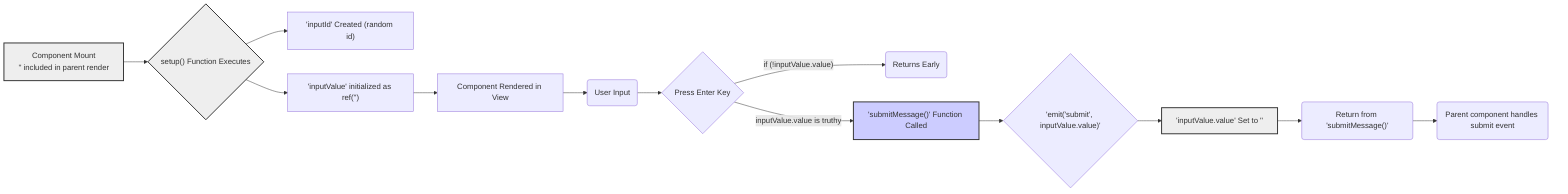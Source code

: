 graph LR
    A["Component Mount
     '<ChatInput>' included in parent render"] --> B{"setup() Function Executes"};
    B --> C["'inputId' Created (random id)"];
    B --> D["'inputValue' initialized as ref('')"];
    D --> E["Component Rendered in View"];
    E --> F("User Input");
    F --> G{"Press Enter Key"};
    G -- "if (!inputValue.value)" --> H("Returns Early");
    G -- "inputValue.value is truthy" --> I["'submitMessage()' Function Called"];
     I --> J{"'emit('submit', inputValue.value)'"};
    J --> K["'inputValue.value' Set to ''"];
    K --> L("Return from 'submitMessage()'");
    L --> M("Parent component handles submit event");
     style I fill:#ccf, stroke:#333,stroke-width:2px
    style A fill:#eee,stroke:#333,stroke-width:2px
     style B fill:#eee,stroke:#333,stroke-width:2px
    style K fill:#eee,stroke:#333,stroke-width:2px